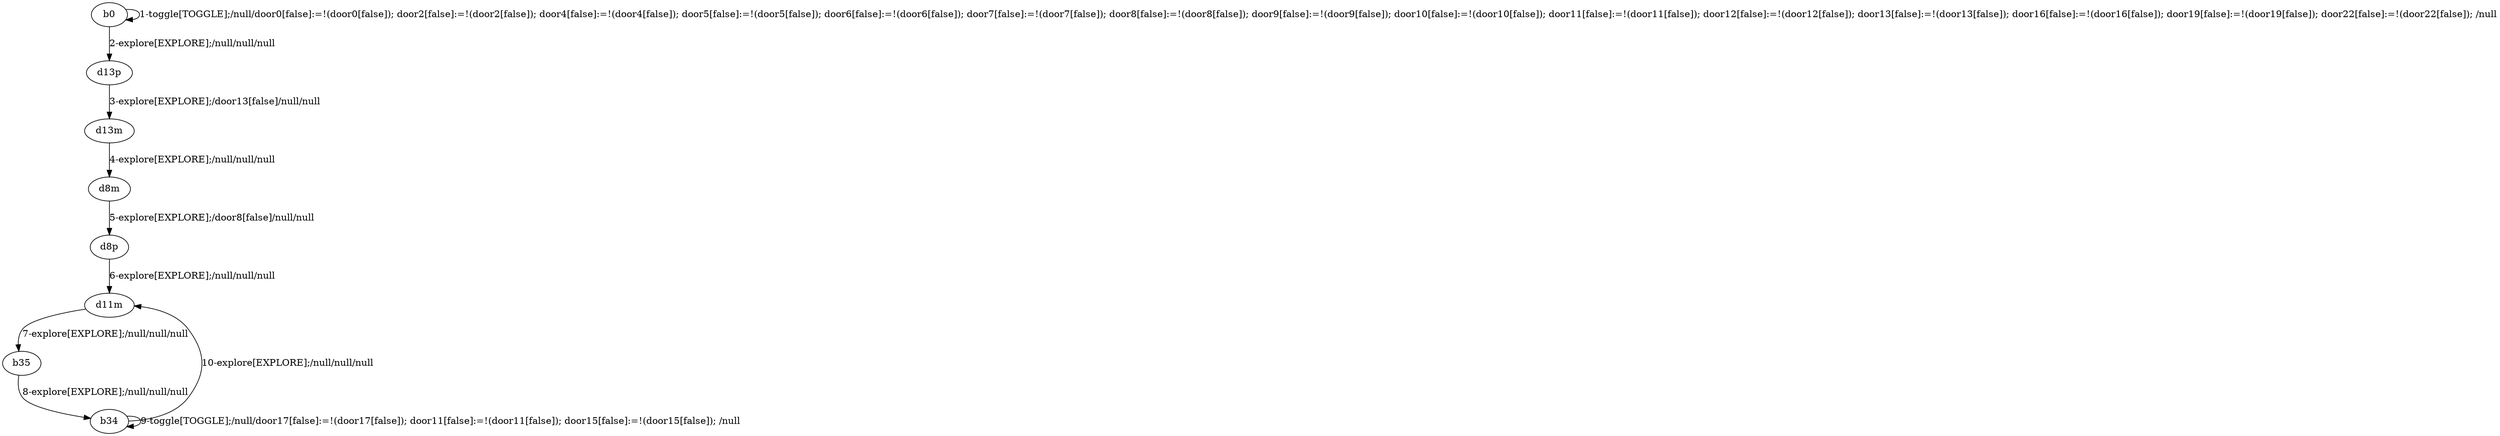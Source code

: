 # Total number of goals covered by this test: 5
# b34 --> b34
# d11m --> b35
# b35 --> b34
# b34 --> d11m
# d8p --> d11m

digraph g {
"b0" -> "b0" [label = "1-toggle[TOGGLE];/null/door0[false]:=!(door0[false]); door2[false]:=!(door2[false]); door4[false]:=!(door4[false]); door5[false]:=!(door5[false]); door6[false]:=!(door6[false]); door7[false]:=!(door7[false]); door8[false]:=!(door8[false]); door9[false]:=!(door9[false]); door10[false]:=!(door10[false]); door11[false]:=!(door11[false]); door12[false]:=!(door12[false]); door13[false]:=!(door13[false]); door16[false]:=!(door16[false]); door19[false]:=!(door19[false]); door22[false]:=!(door22[false]); /null"];
"b0" -> "d13p" [label = "2-explore[EXPLORE];/null/null/null"];
"d13p" -> "d13m" [label = "3-explore[EXPLORE];/door13[false]/null/null"];
"d13m" -> "d8m" [label = "4-explore[EXPLORE];/null/null/null"];
"d8m" -> "d8p" [label = "5-explore[EXPLORE];/door8[false]/null/null"];
"d8p" -> "d11m" [label = "6-explore[EXPLORE];/null/null/null"];
"d11m" -> "b35" [label = "7-explore[EXPLORE];/null/null/null"];
"b35" -> "b34" [label = "8-explore[EXPLORE];/null/null/null"];
"b34" -> "b34" [label = "9-toggle[TOGGLE];/null/door17[false]:=!(door17[false]); door11[false]:=!(door11[false]); door15[false]:=!(door15[false]); /null"];
"b34" -> "d11m" [label = "10-explore[EXPLORE];/null/null/null"];
}